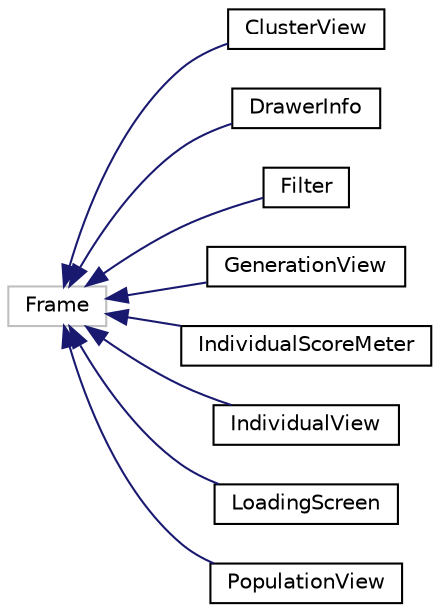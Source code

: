digraph "Graphical Class Hierarchy"
{
  edge [fontname="Helvetica",fontsize="10",labelfontname="Helvetica",labelfontsize="10"];
  node [fontname="Helvetica",fontsize="10",shape=record];
  rankdir="LR";
  Node24 [label="Frame",height=0.2,width=0.4,color="grey75", fillcolor="white", style="filled"];
  Node24 -> Node0 [dir="back",color="midnightblue",fontsize="10",style="solid",fontname="Helvetica"];
  Node0 [label="ClusterView",height=0.2,width=0.4,color="black", fillcolor="white", style="filled",URL="$class_cluster_view.html",tooltip="QML instance : ClusterView Create the cluster view according to clusterModel. "];
  Node24 -> Node26 [dir="back",color="midnightblue",fontsize="10",style="solid",fontname="Helvetica"];
  Node26 [label="DrawerInfo",height=0.2,width=0.4,color="black", fillcolor="white", style="filled",URL="$class_drawer_info.html",tooltip="QML instance : DrawerInfo Basic information inside a drawer. "];
  Node24 -> Node27 [dir="back",color="midnightblue",fontsize="10",style="solid",fontname="Helvetica"];
  Node27 [label="Filter",height=0.2,width=0.4,color="black", fillcolor="white", style="filled",URL="$class_filter.html",tooltip="QML instance : Filter Basic information of the filter. "];
  Node24 -> Node28 [dir="back",color="midnightblue",fontsize="10",style="solid",fontname="Helvetica"];
  Node28 [label="GenerationView",height=0.2,width=0.4,color="black", fillcolor="white", style="filled",URL="$class_generation_view.html"];
  Node24 -> Node29 [dir="back",color="midnightblue",fontsize="10",style="solid",fontname="Helvetica"];
  Node29 [label="IndividualScoreMeter",height=0.2,width=0.4,color="black", fillcolor="white", style="filled",URL="$class_individual_score_meter.html"];
  Node24 -> Node30 [dir="back",color="midnightblue",fontsize="10",style="solid",fontname="Helvetica"];
  Node30 [label="IndividualView",height=0.2,width=0.4,color="black", fillcolor="white", style="filled",URL="$class_individual_view.html"];
  Node24 -> Node31 [dir="back",color="midnightblue",fontsize="10",style="solid",fontname="Helvetica"];
  Node31 [label="LoadingScreen",height=0.2,width=0.4,color="black", fillcolor="white", style="filled",URL="$class_loading_screen.html"];
  Node24 -> Node32 [dir="back",color="midnightblue",fontsize="10",style="solid",fontname="Helvetica"];
  Node32 [label="PopulationView",height=0.2,width=0.4,color="black", fillcolor="white", style="filled",URL="$class_population_view.html"];
}
